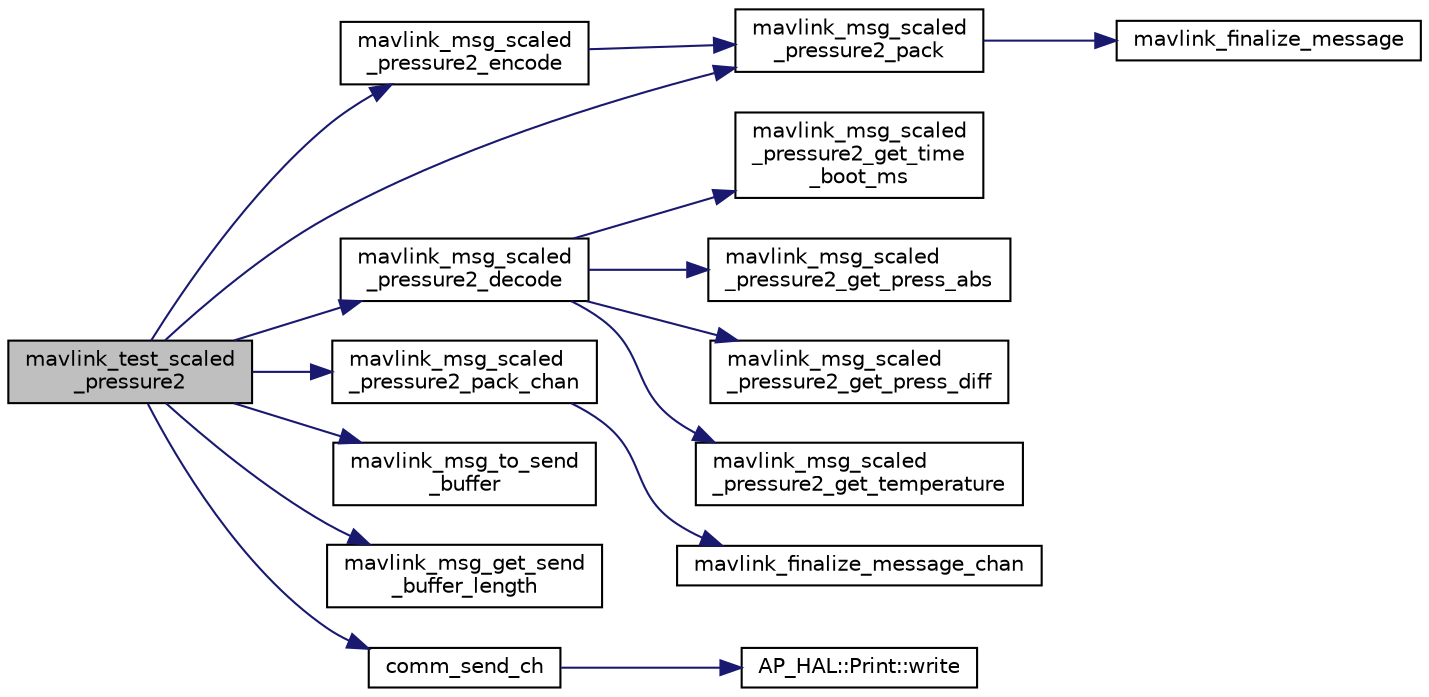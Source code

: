digraph "mavlink_test_scaled_pressure2"
{
 // INTERACTIVE_SVG=YES
  edge [fontname="Helvetica",fontsize="10",labelfontname="Helvetica",labelfontsize="10"];
  node [fontname="Helvetica",fontsize="10",shape=record];
  rankdir="LR";
  Node1 [label="mavlink_test_scaled\l_pressure2",height=0.2,width=0.4,color="black", fillcolor="grey75", style="filled" fontcolor="black"];
  Node1 -> Node2 [color="midnightblue",fontsize="10",style="solid",fontname="Helvetica"];
  Node2 [label="mavlink_msg_scaled\l_pressure2_encode",height=0.2,width=0.4,color="black", fillcolor="white", style="filled",URL="$mavlink__msg__scaled__pressure2_8h.html#aae2ada84363b9700b2a6441c41c64e2e",tooltip="Encode a scaled_pressure2 struct. "];
  Node2 -> Node3 [color="midnightblue",fontsize="10",style="solid",fontname="Helvetica"];
  Node3 [label="mavlink_msg_scaled\l_pressure2_pack",height=0.2,width=0.4,color="black", fillcolor="white", style="filled",URL="$mavlink__msg__scaled__pressure2_8h.html#a0ff3e8aa8d0e2c86f0bfaae08ece8f7e",tooltip="Pack a scaled_pressure2 message. "];
  Node3 -> Node4 [color="midnightblue",fontsize="10",style="solid",fontname="Helvetica"];
  Node4 [label="mavlink_finalize_message",height=0.2,width=0.4,color="black", fillcolor="white", style="filled",URL="$v0_89_2mavlink__helpers_8h.html#af3bea083c5ec83f5b6570b2bd4a817d0",tooltip="Finalize a MAVLink message with MAVLINK_COMM_0 as default channel. "];
  Node1 -> Node5 [color="midnightblue",fontsize="10",style="solid",fontname="Helvetica"];
  Node5 [label="mavlink_msg_scaled\l_pressure2_decode",height=0.2,width=0.4,color="black", fillcolor="white", style="filled",URL="$mavlink__msg__scaled__pressure2_8h.html#a07cfa93d08f7291278412c9e4fb3be19",tooltip="Decode a scaled_pressure2 message into a struct. "];
  Node5 -> Node6 [color="midnightblue",fontsize="10",style="solid",fontname="Helvetica"];
  Node6 [label="mavlink_msg_scaled\l_pressure2_get_time\l_boot_ms",height=0.2,width=0.4,color="black", fillcolor="white", style="filled",URL="$mavlink__msg__scaled__pressure2_8h.html#a364bd93bc83157914c6968215550da70",tooltip="Send a scaled_pressure2 message. "];
  Node5 -> Node7 [color="midnightblue",fontsize="10",style="solid",fontname="Helvetica"];
  Node7 [label="mavlink_msg_scaled\l_pressure2_get_press_abs",height=0.2,width=0.4,color="black", fillcolor="white", style="filled",URL="$mavlink__msg__scaled__pressure2_8h.html#ada0495d0364631fdcd4f2395177f4c82",tooltip="Get field press_abs from scaled_pressure2 message. "];
  Node5 -> Node8 [color="midnightblue",fontsize="10",style="solid",fontname="Helvetica"];
  Node8 [label="mavlink_msg_scaled\l_pressure2_get_press_diff",height=0.2,width=0.4,color="black", fillcolor="white", style="filled",URL="$mavlink__msg__scaled__pressure2_8h.html#ac3b9f3150ed0720911c3892aaaf14592",tooltip="Get field press_diff from scaled_pressure2 message. "];
  Node5 -> Node9 [color="midnightblue",fontsize="10",style="solid",fontname="Helvetica"];
  Node9 [label="mavlink_msg_scaled\l_pressure2_get_temperature",height=0.2,width=0.4,color="black", fillcolor="white", style="filled",URL="$mavlink__msg__scaled__pressure2_8h.html#a875dc1223fb6f5fe76baab34320edcb7",tooltip="Get field temperature from scaled_pressure2 message. "];
  Node1 -> Node3 [color="midnightblue",fontsize="10",style="solid",fontname="Helvetica"];
  Node1 -> Node10 [color="midnightblue",fontsize="10",style="solid",fontname="Helvetica"];
  Node10 [label="mavlink_msg_scaled\l_pressure2_pack_chan",height=0.2,width=0.4,color="black", fillcolor="white", style="filled",URL="$mavlink__msg__scaled__pressure2_8h.html#a39d0e17c445fb356bdf35f09419304cf",tooltip="Pack a scaled_pressure2 message on a channel. "];
  Node10 -> Node11 [color="midnightblue",fontsize="10",style="solid",fontname="Helvetica"];
  Node11 [label="mavlink_finalize_message_chan",height=0.2,width=0.4,color="black", fillcolor="white", style="filled",URL="$v0_89_2mavlink__helpers_8h.html#aa66131138fc02101dcc73b4b556ab422",tooltip="Finalize a MAVLink message with channel assignment. "];
  Node1 -> Node12 [color="midnightblue",fontsize="10",style="solid",fontname="Helvetica"];
  Node12 [label="mavlink_msg_to_send\l_buffer",height=0.2,width=0.4,color="black", fillcolor="white", style="filled",URL="$v0_89_2mavlink__helpers_8h.html#afea0a9befa84822fd62c2899ea0d849e",tooltip="Pack a message to send it over a serial byte stream. "];
  Node1 -> Node13 [color="midnightblue",fontsize="10",style="solid",fontname="Helvetica"];
  Node13 [label="mavlink_msg_get_send\l_buffer_length",height=0.2,width=0.4,color="black", fillcolor="white", style="filled",URL="$v0_89_2protocol_8h.html#aa86c08f27aabb7a2e12a67f189f590c8",tooltip="Get the required buffer size for this message. "];
  Node1 -> Node14 [color="midnightblue",fontsize="10",style="solid",fontname="Helvetica"];
  Node14 [label="comm_send_ch",height=0.2,width=0.4,color="black", fillcolor="white", style="filled",URL="$GCS__MAVLink_8h.html#ab753873a1ee10adedd0ce246311468f8"];
  Node14 -> Node15 [color="midnightblue",fontsize="10",style="solid",fontname="Helvetica"];
  Node15 [label="AP_HAL::Print::write",height=0.2,width=0.4,color="black", fillcolor="white", style="filled",URL="$classAP__HAL_1_1Print.html#acc65391952a43334f8f5c9bef341f501"];
}
